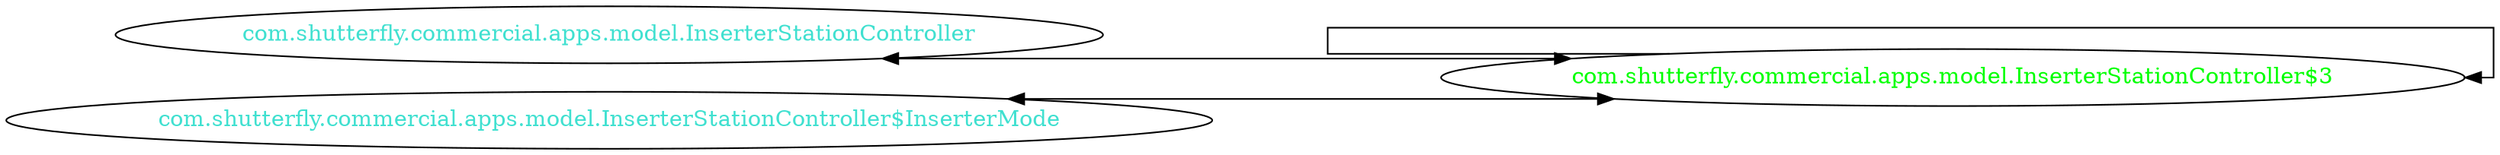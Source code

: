 digraph dependencyGraph {
 concentrate=true;
 ranksep="2.0";
 rankdir="LR"; 
 splines="ortho";
"com.shutterfly.commercial.apps.model.InserterStationController$3" [fontcolor="red"];
"com.shutterfly.commercial.apps.model.InserterStationController$3" [ fontcolor="green" ];
"com.shutterfly.commercial.apps.model.InserterStationController$3"->"com.shutterfly.commercial.apps.model.InserterStationController$3";
"com.shutterfly.commercial.apps.model.InserterStationController" [ fontcolor="turquoise" ];
"com.shutterfly.commercial.apps.model.InserterStationController"->"com.shutterfly.commercial.apps.model.InserterStationController$3" [dir=both];
"com.shutterfly.commercial.apps.model.InserterStationController$InserterMode" [ fontcolor="turquoise" ];
"com.shutterfly.commercial.apps.model.InserterStationController$InserterMode"->"com.shutterfly.commercial.apps.model.InserterStationController$3" [dir=both];
}